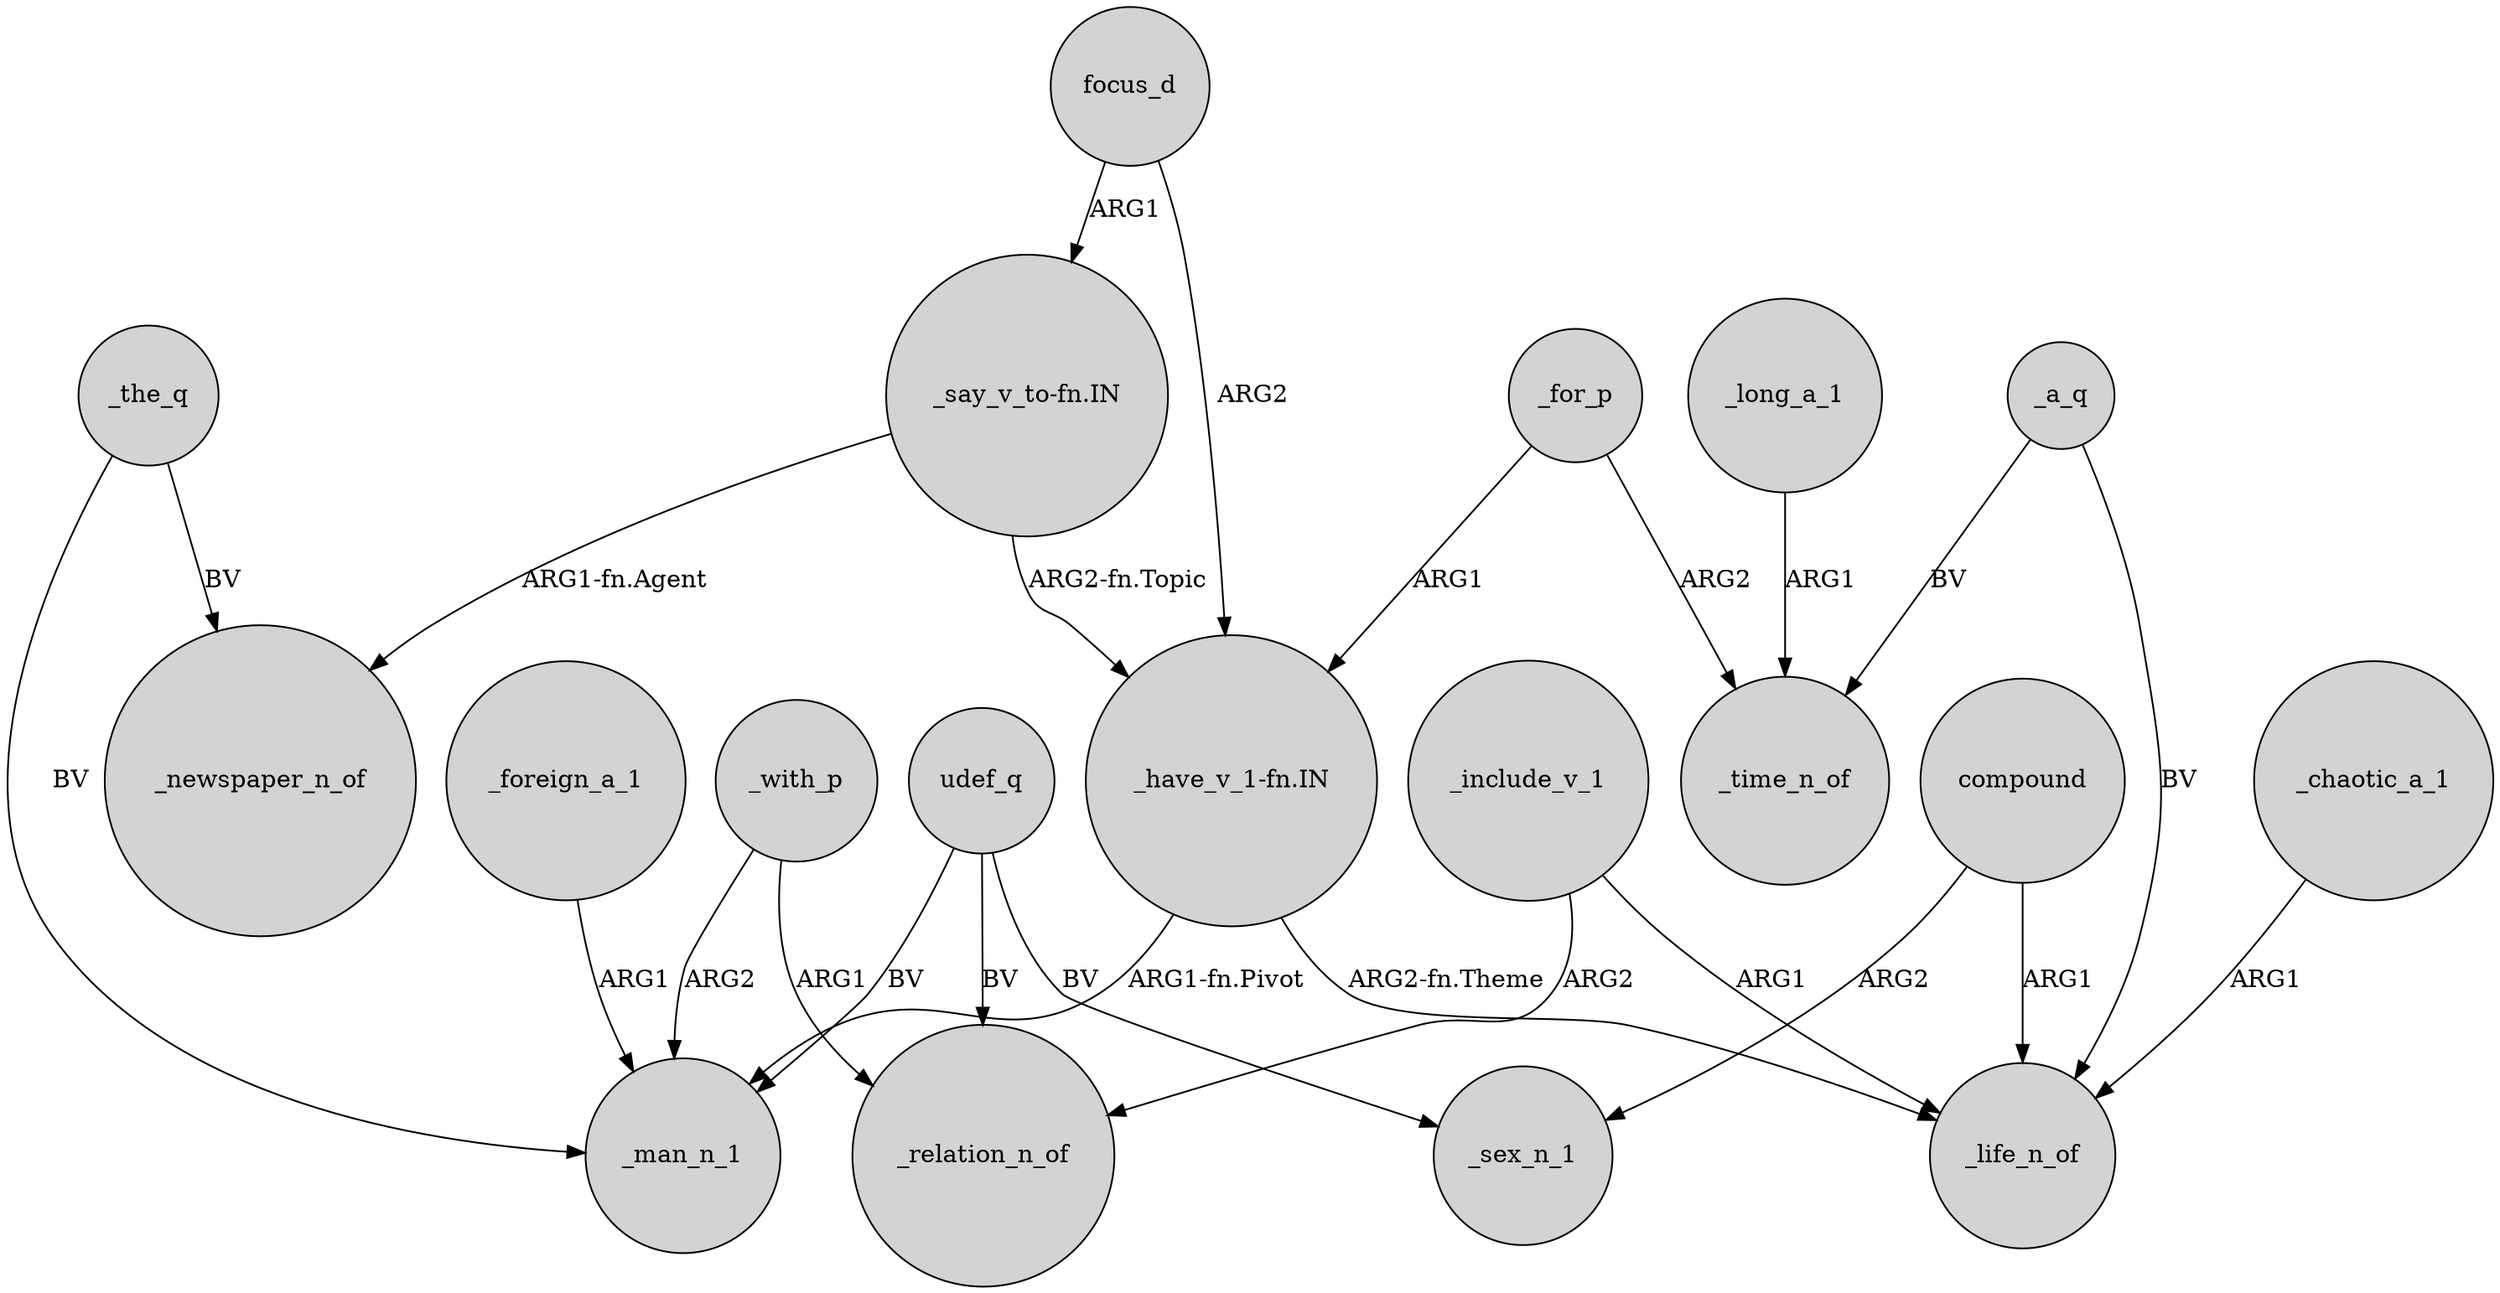 digraph {
	node [shape=circle style=filled]
	"_have_v_1-fn.IN" -> _man_n_1 [label="ARG1-fn.Pivot"]
	"_have_v_1-fn.IN" -> _life_n_of [label="ARG2-fn.Theme"]
	compound -> _life_n_of [label=ARG1]
	_the_q -> _man_n_1 [label=BV]
	"_say_v_to-fn.IN" -> _newspaper_n_of [label="ARG1-fn.Agent"]
	focus_d -> "_have_v_1-fn.IN" [label=ARG2]
	_include_v_1 -> _relation_n_of [label=ARG2]
	udef_q -> _relation_n_of [label=BV]
	_with_p -> _relation_n_of [label=ARG1]
	_a_q -> _time_n_of [label=BV]
	_for_p -> _time_n_of [label=ARG2]
	compound -> _sex_n_1 [label=ARG2]
	_chaotic_a_1 -> _life_n_of [label=ARG1]
	_with_p -> _man_n_1 [label=ARG2]
	udef_q -> _sex_n_1 [label=BV]
	_include_v_1 -> _life_n_of [label=ARG1]
	_a_q -> _life_n_of [label=BV]
	"_say_v_to-fn.IN" -> "_have_v_1-fn.IN" [label="ARG2-fn.Topic"]
	udef_q -> _man_n_1 [label=BV]
	_the_q -> _newspaper_n_of [label=BV]
	_long_a_1 -> _time_n_of [label=ARG1]
	_foreign_a_1 -> _man_n_1 [label=ARG1]
	_for_p -> "_have_v_1-fn.IN" [label=ARG1]
	focus_d -> "_say_v_to-fn.IN" [label=ARG1]
}
